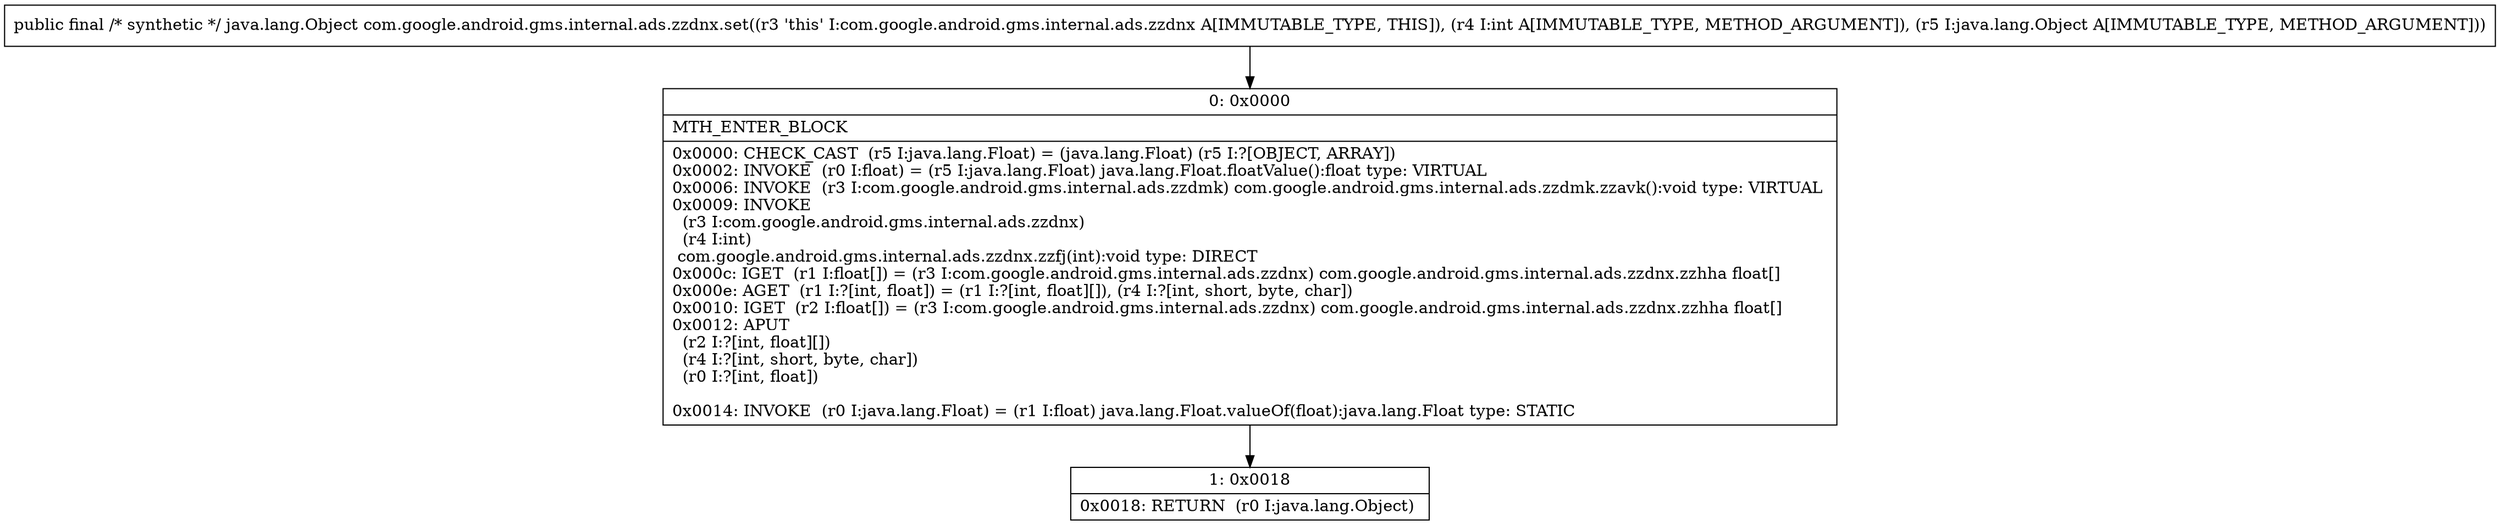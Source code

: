 digraph "CFG forcom.google.android.gms.internal.ads.zzdnx.set(ILjava\/lang\/Object;)Ljava\/lang\/Object;" {
Node_0 [shape=record,label="{0\:\ 0x0000|MTH_ENTER_BLOCK\l|0x0000: CHECK_CAST  (r5 I:java.lang.Float) = (java.lang.Float) (r5 I:?[OBJECT, ARRAY]) \l0x0002: INVOKE  (r0 I:float) = (r5 I:java.lang.Float) java.lang.Float.floatValue():float type: VIRTUAL \l0x0006: INVOKE  (r3 I:com.google.android.gms.internal.ads.zzdmk) com.google.android.gms.internal.ads.zzdmk.zzavk():void type: VIRTUAL \l0x0009: INVOKE  \l  (r3 I:com.google.android.gms.internal.ads.zzdnx)\l  (r4 I:int)\l com.google.android.gms.internal.ads.zzdnx.zzfj(int):void type: DIRECT \l0x000c: IGET  (r1 I:float[]) = (r3 I:com.google.android.gms.internal.ads.zzdnx) com.google.android.gms.internal.ads.zzdnx.zzhha float[] \l0x000e: AGET  (r1 I:?[int, float]) = (r1 I:?[int, float][]), (r4 I:?[int, short, byte, char]) \l0x0010: IGET  (r2 I:float[]) = (r3 I:com.google.android.gms.internal.ads.zzdnx) com.google.android.gms.internal.ads.zzdnx.zzhha float[] \l0x0012: APUT  \l  (r2 I:?[int, float][])\l  (r4 I:?[int, short, byte, char])\l  (r0 I:?[int, float])\l \l0x0014: INVOKE  (r0 I:java.lang.Float) = (r1 I:float) java.lang.Float.valueOf(float):java.lang.Float type: STATIC \l}"];
Node_1 [shape=record,label="{1\:\ 0x0018|0x0018: RETURN  (r0 I:java.lang.Object) \l}"];
MethodNode[shape=record,label="{public final \/* synthetic *\/ java.lang.Object com.google.android.gms.internal.ads.zzdnx.set((r3 'this' I:com.google.android.gms.internal.ads.zzdnx A[IMMUTABLE_TYPE, THIS]), (r4 I:int A[IMMUTABLE_TYPE, METHOD_ARGUMENT]), (r5 I:java.lang.Object A[IMMUTABLE_TYPE, METHOD_ARGUMENT])) }"];
MethodNode -> Node_0;
Node_0 -> Node_1;
}

